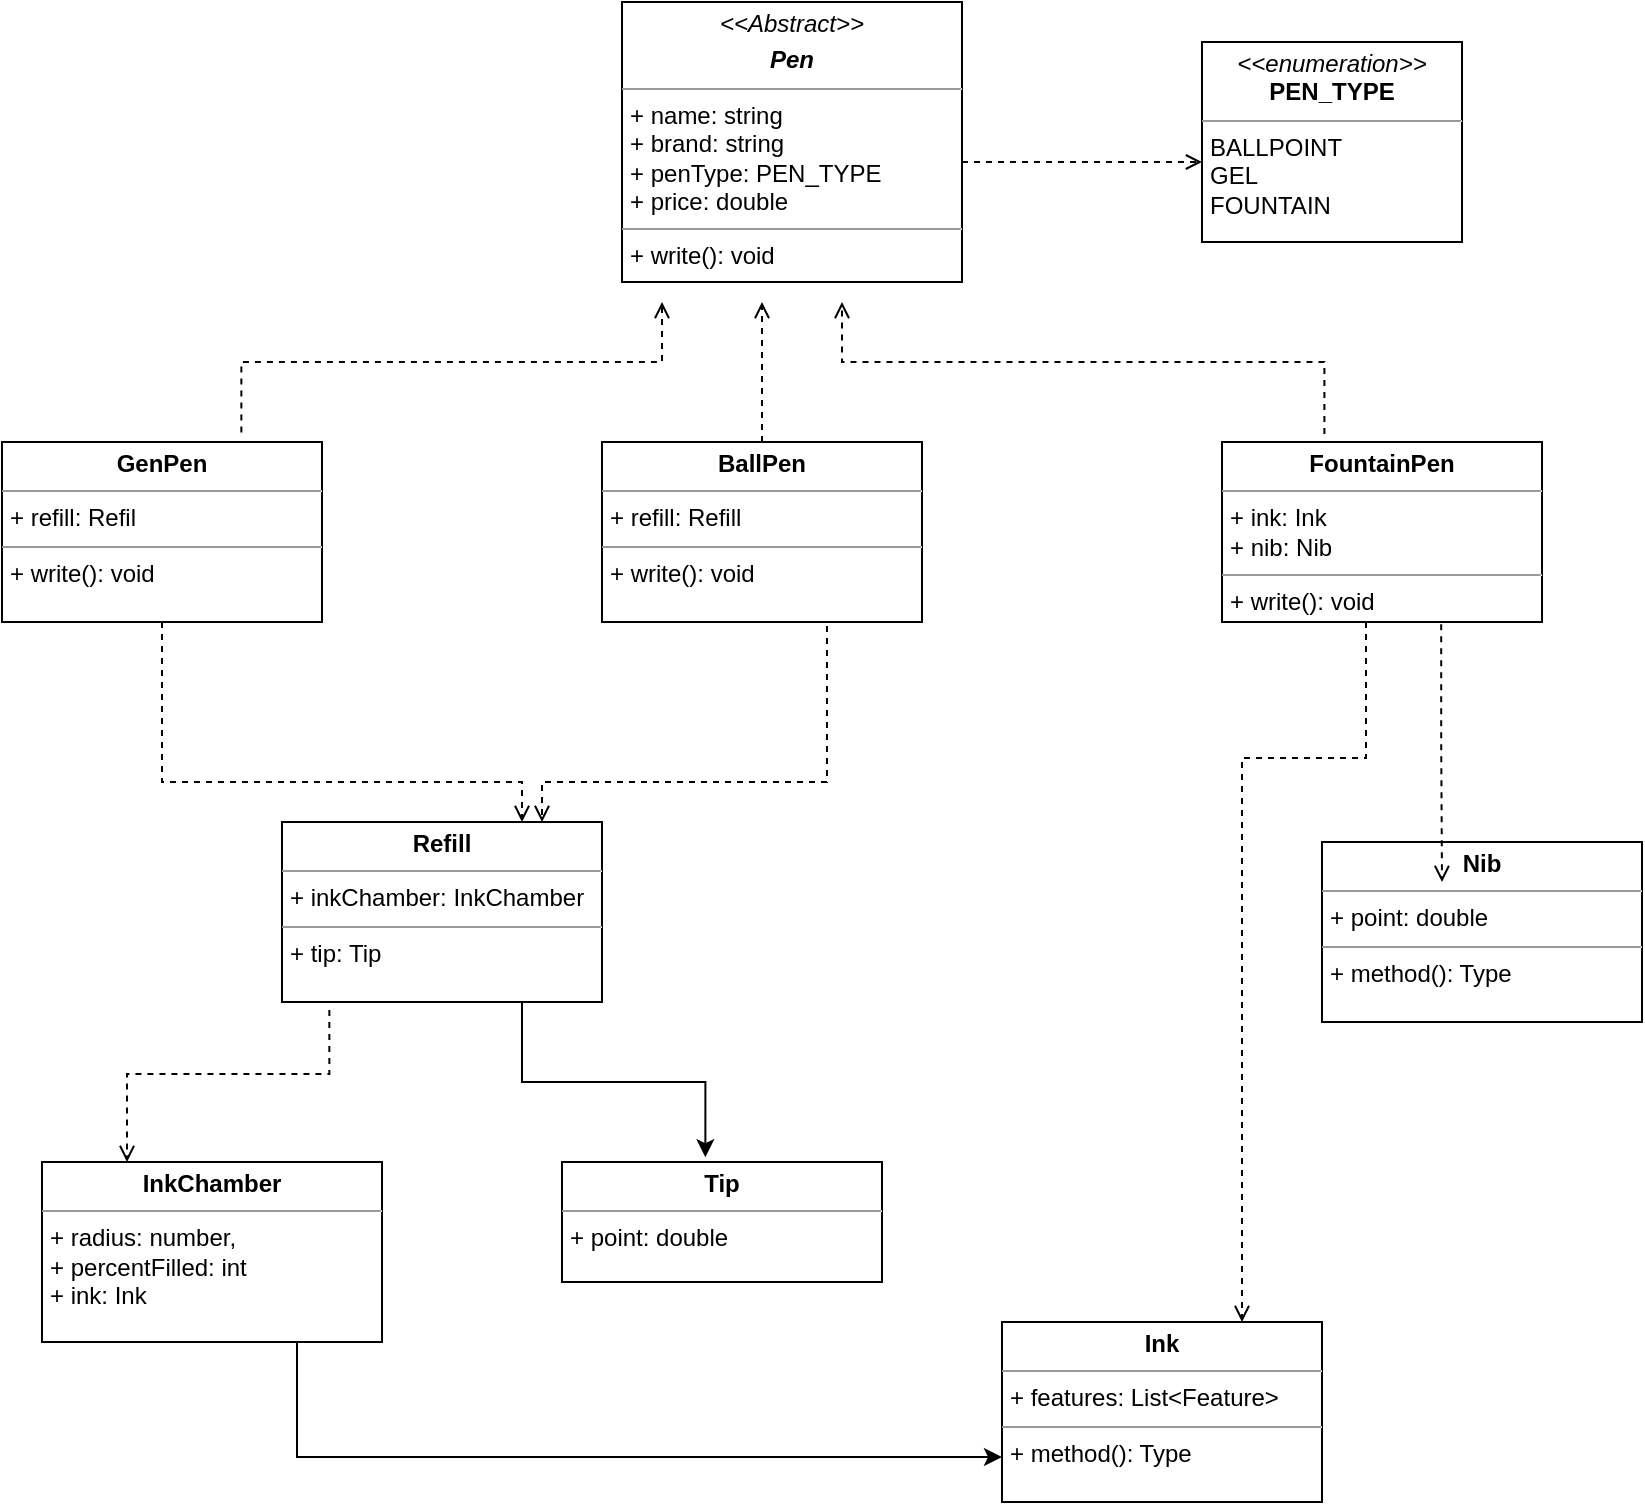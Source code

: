 <mxfile version="21.1.5" type="github">
  <diagram name="Page-1" id="c4acf3e9-155e-7222-9cf6-157b1a14988f">
    <mxGraphModel dx="1450" dy="808" grid="1" gridSize="10" guides="1" tooltips="1" connect="1" arrows="1" fold="1" page="1" pageScale="1" pageWidth="850" pageHeight="1100" background="none" math="0" shadow="0">
      <root>
        <mxCell id="0" />
        <mxCell id="1" parent="0" />
        <mxCell id="DlWgEN0ERAqcZzdgyBFJ-1" value="&lt;p style=&quot;margin:0px;margin-top:4px;text-align:center;&quot;&gt;&lt;i&gt;&amp;lt;&amp;lt;Abstract&amp;gt;&amp;gt;&lt;/i&gt;&lt;/p&gt;&lt;p style=&quot;margin:0px;margin-top:4px;text-align:center;&quot;&gt;&lt;i&gt;&lt;b&gt;Pen&lt;/b&gt;&lt;/i&gt;&lt;/p&gt;&lt;hr size=&quot;1&quot;&gt;&lt;p style=&quot;border-color: var(--border-color); margin: 0px 0px 0px 4px;&quot;&gt;+ name: string&lt;/p&gt;&lt;p style=&quot;border-color: var(--border-color); margin: 0px 0px 0px 4px;&quot;&gt;+ brand: string&lt;/p&gt;&lt;p style=&quot;border-color: var(--border-color); margin: 0px 0px 0px 4px;&quot;&gt;+ penType: PEN_TYPE&lt;br&gt;&lt;/p&gt;&lt;p style=&quot;margin:0px;margin-left:4px;&quot;&gt;+ price: double&lt;/p&gt;&lt;hr size=&quot;1&quot;&gt;&lt;p style=&quot;margin:0px;margin-left:4px;&quot;&gt;+ write(): void&lt;/p&gt;&lt;p style=&quot;margin:0px;margin-left:4px;&quot;&gt;&lt;br&gt;&lt;/p&gt;" style="verticalAlign=top;align=left;overflow=fill;fontSize=12;fontFamily=Helvetica;html=1;whiteSpace=wrap;" vertex="1" parent="1">
          <mxGeometry x="330" y="20" width="170" height="140" as="geometry" />
        </mxCell>
        <mxCell id="DlWgEN0ERAqcZzdgyBFJ-2" value="&lt;p style=&quot;margin:0px;margin-top:4px;text-align:center;&quot;&gt;&lt;i&gt;&amp;lt;&amp;lt;enumeration&amp;gt;&amp;gt;&lt;/i&gt;&lt;br&gt;&lt;b&gt;PEN_TYPE&lt;/b&gt;&lt;/p&gt;&lt;hr size=&quot;1&quot;&gt;&lt;p style=&quot;margin:0px;margin-left:4px;&quot;&gt;BALLPOINT&lt;/p&gt;&lt;p style=&quot;margin:0px;margin-left:4px;&quot;&gt;GEL&lt;br&gt;&lt;/p&gt;&lt;p style=&quot;margin:0px;margin-left:4px;&quot;&gt;FOUNTAIN&lt;/p&gt;" style="verticalAlign=top;align=left;overflow=fill;fontSize=12;fontFamily=Helvetica;html=1;whiteSpace=wrap;" vertex="1" parent="1">
          <mxGeometry x="620" y="40" width="130" height="100" as="geometry" />
        </mxCell>
        <mxCell id="DlWgEN0ERAqcZzdgyBFJ-11" value="" style="endArrow=open;dashed=1;html=1;rounded=0;strokeWidth=1;edgeStyle=elbowEdgeStyle;" edge="1" parent="1">
          <mxGeometry x="0.006" width="160" relative="1" as="geometry">
            <mxPoint x="500" y="100" as="sourcePoint" />
            <mxPoint x="620" y="100" as="targetPoint" />
            <mxPoint as="offset" />
          </mxGeometry>
        </mxCell>
        <mxCell id="DlWgEN0ERAqcZzdgyBFJ-13" value="&lt;p style=&quot;margin:0px;margin-top:4px;text-align:center;&quot;&gt;&lt;b&gt;GenPen&lt;/b&gt;&lt;/p&gt;&lt;hr size=&quot;1&quot;&gt;&lt;p style=&quot;margin:0px;margin-left:4px;&quot;&gt;+ refill: Refil&lt;/p&gt;&lt;hr size=&quot;1&quot;&gt;&lt;p style=&quot;margin:0px;margin-left:4px;&quot;&gt;+ write(): void&lt;/p&gt;" style="verticalAlign=top;align=left;overflow=fill;fontSize=12;fontFamily=Helvetica;html=1;whiteSpace=wrap;" vertex="1" parent="1">
          <mxGeometry x="20" y="240" width="160" height="90" as="geometry" />
        </mxCell>
        <mxCell id="DlWgEN0ERAqcZzdgyBFJ-14" value="&lt;p style=&quot;margin:0px;margin-top:4px;text-align:center;&quot;&gt;&lt;b&gt;BallPen&lt;/b&gt;&lt;/p&gt;&lt;hr size=&quot;1&quot;&gt;&lt;p style=&quot;margin:0px;margin-left:4px;&quot;&gt;+ refill: Refill&lt;/p&gt;&lt;hr size=&quot;1&quot;&gt;&lt;p style=&quot;margin:0px;margin-left:4px;&quot;&gt;+ write(): void&lt;/p&gt;" style="verticalAlign=top;align=left;overflow=fill;fontSize=12;fontFamily=Helvetica;html=1;whiteSpace=wrap;" vertex="1" parent="1">
          <mxGeometry x="320" y="240" width="160" height="90" as="geometry" />
        </mxCell>
        <mxCell id="DlWgEN0ERAqcZzdgyBFJ-15" value="&lt;p style=&quot;margin:0px;margin-top:4px;text-align:center;&quot;&gt;&lt;b&gt;FountainPen&lt;/b&gt;&lt;/p&gt;&lt;hr size=&quot;1&quot;&gt;&lt;p style=&quot;margin:0px;margin-left:4px;&quot;&gt;+ ink: Ink&lt;/p&gt;&lt;p style=&quot;margin:0px;margin-left:4px;&quot;&gt;+ nib: Nib&lt;/p&gt;&lt;hr size=&quot;1&quot;&gt;&lt;p style=&quot;margin:0px;margin-left:4px;&quot;&gt;+ write(): void&lt;/p&gt;" style="verticalAlign=top;align=left;overflow=fill;fontSize=12;fontFamily=Helvetica;html=1;whiteSpace=wrap;" vertex="1" parent="1">
          <mxGeometry x="630" y="240" width="160" height="90" as="geometry" />
        </mxCell>
        <mxCell id="DlWgEN0ERAqcZzdgyBFJ-19" value="" style="endArrow=open;dashed=1;html=1;rounded=0;strokeWidth=1;edgeStyle=elbowEdgeStyle;elbow=vertical;exitX=0.748;exitY=-0.053;exitDx=0;exitDy=0;exitPerimeter=0;" edge="1" parent="1" source="DlWgEN0ERAqcZzdgyBFJ-13">
          <mxGeometry x="0.006" width="160" relative="1" as="geometry">
            <mxPoint x="140" y="230" as="sourcePoint" />
            <mxPoint x="350" y="170" as="targetPoint" />
            <mxPoint as="offset" />
            <Array as="points">
              <mxPoint x="250" y="200" />
              <mxPoint x="320" y="200" />
              <mxPoint x="380" y="190" />
              <mxPoint x="260" y="200" />
            </Array>
          </mxGeometry>
        </mxCell>
        <mxCell id="DlWgEN0ERAqcZzdgyBFJ-20" value="" style="endArrow=open;dashed=1;html=1;rounded=0;strokeWidth=1;elbow=vertical;" edge="1" parent="1" source="DlWgEN0ERAqcZzdgyBFJ-14">
          <mxGeometry x="0.006" width="160" relative="1" as="geometry">
            <mxPoint x="150" y="245" as="sourcePoint" />
            <mxPoint x="400" y="170" as="targetPoint" />
            <mxPoint as="offset" />
            <Array as="points" />
          </mxGeometry>
        </mxCell>
        <mxCell id="DlWgEN0ERAqcZzdgyBFJ-21" value="" style="endArrow=open;dashed=1;html=1;rounded=0;strokeWidth=1;edgeStyle=elbowEdgeStyle;elbow=vertical;exitX=0.32;exitY=-0.044;exitDx=0;exitDy=0;exitPerimeter=0;" edge="1" parent="1" source="DlWgEN0ERAqcZzdgyBFJ-15">
          <mxGeometry x="0.006" width="160" relative="1" as="geometry">
            <mxPoint x="680" y="230" as="sourcePoint" />
            <mxPoint x="440" y="170" as="targetPoint" />
            <mxPoint as="offset" />
            <Array as="points">
              <mxPoint x="570" y="200" />
              <mxPoint x="640" y="200" />
              <mxPoint x="700" y="190" />
              <mxPoint x="580" y="200" />
            </Array>
          </mxGeometry>
        </mxCell>
        <mxCell id="DlWgEN0ERAqcZzdgyBFJ-34" style="edgeStyle=orthogonalEdgeStyle;rounded=0;orthogonalLoop=1;jettySize=auto;html=1;exitX=0.75;exitY=1;exitDx=0;exitDy=0;entryX=0.448;entryY=-0.04;entryDx=0;entryDy=0;entryPerimeter=0;" edge="1" parent="1" source="DlWgEN0ERAqcZzdgyBFJ-22" target="DlWgEN0ERAqcZzdgyBFJ-33">
          <mxGeometry relative="1" as="geometry" />
        </mxCell>
        <mxCell id="DlWgEN0ERAqcZzdgyBFJ-22" value="&lt;p style=&quot;margin:0px;margin-top:4px;text-align:center;&quot;&gt;&lt;b&gt;Refill&lt;/b&gt;&lt;/p&gt;&lt;hr size=&quot;1&quot;&gt;&lt;p style=&quot;margin:0px;margin-left:4px;&quot;&gt;+ inkChamber: InkChamber&lt;/p&gt;&lt;hr size=&quot;1&quot;&gt;&lt;p style=&quot;margin:0px;margin-left:4px;&quot;&gt;+ tip: Tip&lt;/p&gt;" style="verticalAlign=top;align=left;overflow=fill;fontSize=12;fontFamily=Helvetica;html=1;whiteSpace=wrap;" vertex="1" parent="1">
          <mxGeometry x="160" y="430" width="160" height="90" as="geometry" />
        </mxCell>
        <mxCell id="DlWgEN0ERAqcZzdgyBFJ-23" value="" style="endArrow=open;dashed=1;html=1;rounded=0;strokeWidth=1;edgeStyle=elbowEdgeStyle;elbow=vertical;entryX=0.75;entryY=0;entryDx=0;entryDy=0;" edge="1" parent="1" source="DlWgEN0ERAqcZzdgyBFJ-13" target="DlWgEN0ERAqcZzdgyBFJ-22">
          <mxGeometry x="0.006" width="160" relative="1" as="geometry">
            <mxPoint x="200" y="330" as="sourcePoint" />
            <mxPoint x="330" y="310" as="targetPoint" />
            <mxPoint as="offset" />
            <Array as="points">
              <mxPoint x="210" y="410" />
              <mxPoint x="190" y="390" />
              <mxPoint x="210" y="410" />
              <mxPoint x="140" y="350" />
            </Array>
          </mxGeometry>
        </mxCell>
        <mxCell id="DlWgEN0ERAqcZzdgyBFJ-24" value="" style="endArrow=open;dashed=1;html=1;rounded=0;strokeWidth=1;edgeStyle=elbowEdgeStyle;elbow=vertical;exitX=0.703;exitY=1.022;exitDx=0;exitDy=0;exitPerimeter=0;" edge="1" parent="1" source="DlWgEN0ERAqcZzdgyBFJ-14">
          <mxGeometry x="0.006" width="160" relative="1" as="geometry">
            <mxPoint x="110" y="340" as="sourcePoint" />
            <mxPoint x="290" y="430" as="targetPoint" />
            <mxPoint as="offset" />
            <Array as="points">
              <mxPoint x="370" y="410" />
              <mxPoint x="220" y="420" />
              <mxPoint x="200" y="400" />
              <mxPoint x="220" y="420" />
              <mxPoint x="150" y="360" />
            </Array>
          </mxGeometry>
        </mxCell>
        <mxCell id="DlWgEN0ERAqcZzdgyBFJ-25" value="&lt;p style=&quot;margin:0px;margin-top:4px;text-align:center;&quot;&gt;&lt;b&gt;Ink&lt;/b&gt;&lt;/p&gt;&lt;hr size=&quot;1&quot;&gt;&lt;p style=&quot;margin:0px;margin-left:4px;&quot;&gt;+ features: List&amp;lt;Feature&amp;gt;&lt;/p&gt;&lt;hr size=&quot;1&quot;&gt;&lt;p style=&quot;margin:0px;margin-left:4px;&quot;&gt;+ method(): Type&lt;/p&gt;" style="verticalAlign=top;align=left;overflow=fill;fontSize=12;fontFamily=Helvetica;html=1;whiteSpace=wrap;" vertex="1" parent="1">
          <mxGeometry x="520" y="680" width="160" height="90" as="geometry" />
        </mxCell>
        <mxCell id="DlWgEN0ERAqcZzdgyBFJ-26" value="" style="endArrow=open;dashed=1;html=1;rounded=0;strokeWidth=1;edgeStyle=elbowEdgeStyle;elbow=vertical;entryX=0.75;entryY=0;entryDx=0;entryDy=0;" edge="1" parent="1" target="DlWgEN0ERAqcZzdgyBFJ-25">
          <mxGeometry x="0.006" width="160" relative="1" as="geometry">
            <mxPoint x="702" y="330" as="sourcePoint" />
            <mxPoint x="702" y="400" as="targetPoint" />
            <mxPoint as="offset" />
            <Array as="points">
              <mxPoint x="640" y="398" />
              <mxPoint x="490" y="408" />
              <mxPoint x="470" y="388" />
              <mxPoint x="490" y="408" />
              <mxPoint x="420" y="348" />
            </Array>
          </mxGeometry>
        </mxCell>
        <mxCell id="DlWgEN0ERAqcZzdgyBFJ-27" value="&lt;p style=&quot;margin:0px;margin-top:4px;text-align:center;&quot;&gt;&lt;b&gt;Nib&lt;/b&gt;&lt;/p&gt;&lt;hr size=&quot;1&quot;&gt;&lt;p style=&quot;margin:0px;margin-left:4px;&quot;&gt;+ point: double&lt;/p&gt;&lt;hr size=&quot;1&quot;&gt;&lt;p style=&quot;margin:0px;margin-left:4px;&quot;&gt;+ method(): Type&lt;/p&gt;" style="verticalAlign=top;align=left;overflow=fill;fontSize=12;fontFamily=Helvetica;html=1;whiteSpace=wrap;" vertex="1" parent="1">
          <mxGeometry x="680" y="440" width="160" height="90" as="geometry" />
        </mxCell>
        <mxCell id="DlWgEN0ERAqcZzdgyBFJ-30" value="" style="endArrow=open;dashed=1;html=1;rounded=0;strokeWidth=1;edgeStyle=elbowEdgeStyle;elbow=vertical;exitX=0.685;exitY=1.013;exitDx=0;exitDy=0;exitPerimeter=0;" edge="1" parent="1" source="DlWgEN0ERAqcZzdgyBFJ-15">
          <mxGeometry x="0.006" width="160" relative="1" as="geometry">
            <mxPoint x="912" y="310" as="sourcePoint" />
            <mxPoint x="740" y="460" as="targetPoint" />
            <mxPoint as="offset" />
            <Array as="points">
              <mxPoint x="742" y="390" />
              <mxPoint x="850" y="378" />
              <mxPoint x="700" y="388" />
              <mxPoint x="680" y="368" />
              <mxPoint x="700" y="388" />
              <mxPoint x="630" y="328" />
            </Array>
          </mxGeometry>
        </mxCell>
        <mxCell id="DlWgEN0ERAqcZzdgyBFJ-35" style="edgeStyle=orthogonalEdgeStyle;rounded=0;orthogonalLoop=1;jettySize=auto;html=1;exitX=0.75;exitY=1;exitDx=0;exitDy=0;entryX=0;entryY=0.75;entryDx=0;entryDy=0;" edge="1" parent="1" source="DlWgEN0ERAqcZzdgyBFJ-31" target="DlWgEN0ERAqcZzdgyBFJ-25">
          <mxGeometry relative="1" as="geometry" />
        </mxCell>
        <mxCell id="DlWgEN0ERAqcZzdgyBFJ-31" value="&lt;p style=&quot;margin:0px;margin-top:4px;text-align:center;&quot;&gt;&lt;b&gt;InkChamber&lt;/b&gt;&lt;/p&gt;&lt;hr size=&quot;1&quot;&gt;&lt;p style=&quot;margin:0px;margin-left:4px;&quot;&gt;+ radius: number,&lt;/p&gt;&lt;p style=&quot;margin:0px;margin-left:4px;&quot;&gt;+ percentFilled: int&lt;/p&gt;&lt;p style=&quot;margin:0px;margin-left:4px;&quot;&gt;+ ink: Ink&lt;span style=&quot;white-space: pre;&quot;&gt;	&lt;/span&gt;&lt;/p&gt;" style="verticalAlign=top;align=left;overflow=fill;fontSize=12;fontFamily=Helvetica;html=1;whiteSpace=wrap;" vertex="1" parent="1">
          <mxGeometry x="40" y="600" width="170" height="90" as="geometry" />
        </mxCell>
        <mxCell id="DlWgEN0ERAqcZzdgyBFJ-32" value="" style="endArrow=open;dashed=1;html=1;rounded=0;strokeWidth=1;edgeStyle=elbowEdgeStyle;elbow=vertical;entryX=0.25;entryY=0;entryDx=0;entryDy=0;exitX=0.148;exitY=1.044;exitDx=0;exitDy=0;exitPerimeter=0;" edge="1" parent="1" source="DlWgEN0ERAqcZzdgyBFJ-22" target="DlWgEN0ERAqcZzdgyBFJ-31">
          <mxGeometry x="0.006" width="160" relative="1" as="geometry">
            <mxPoint x="50" y="520" as="sourcePoint" />
            <mxPoint x="218" y="582" as="targetPoint" />
            <mxPoint as="offset" />
            <Array as="points">
              <mxPoint x="150" y="556" />
              <mxPoint x="150" y="526" />
              <mxPoint x="80" y="206" />
              <mxPoint x="140" y="196" />
              <mxPoint x="20" y="206" />
            </Array>
          </mxGeometry>
        </mxCell>
        <mxCell id="DlWgEN0ERAqcZzdgyBFJ-33" value="&lt;p style=&quot;margin:0px;margin-top:4px;text-align:center;&quot;&gt;&lt;b&gt;Tip&lt;/b&gt;&lt;/p&gt;&lt;hr size=&quot;1&quot;&gt;&lt;p style=&quot;margin:0px;margin-left:4px;&quot;&gt;+ point: double&lt;/p&gt;&lt;p style=&quot;margin:0px;margin-left:4px;&quot;&gt;&lt;br&gt;&lt;/p&gt;" style="verticalAlign=top;align=left;overflow=fill;fontSize=12;fontFamily=Helvetica;html=1;whiteSpace=wrap;" vertex="1" parent="1">
          <mxGeometry x="300" y="600" width="160" height="60" as="geometry" />
        </mxCell>
      </root>
    </mxGraphModel>
  </diagram>
</mxfile>
